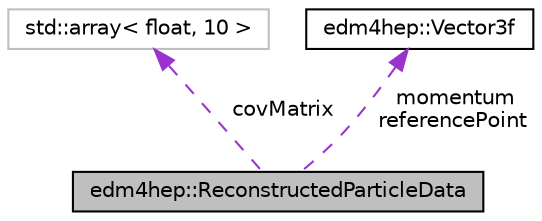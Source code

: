 digraph "edm4hep::ReconstructedParticleData"
{
 // LATEX_PDF_SIZE
  edge [fontname="Helvetica",fontsize="10",labelfontname="Helvetica",labelfontsize="10"];
  node [fontname="Helvetica",fontsize="10",shape=record];
  Node1 [label="edm4hep::ReconstructedParticleData",height=0.2,width=0.4,color="black", fillcolor="grey75", style="filled", fontcolor="black",tooltip="Reconstructed Particle."];
  Node2 -> Node1 [dir="back",color="darkorchid3",fontsize="10",style="dashed",label=" covMatrix" ,fontname="Helvetica"];
  Node2 [label="std::array\< float, 10 \>",height=0.2,width=0.4,color="grey75", fillcolor="white", style="filled",tooltip=" "];
  Node3 -> Node1 [dir="back",color="darkorchid3",fontsize="10",style="dashed",label=" momentum\nreferencePoint" ,fontname="Helvetica"];
  Node3 [label="edm4hep::Vector3f",height=0.2,width=0.4,color="black", fillcolor="white", style="filled",URL="$classedm4hep_1_1_vector3f.html",tooltip=" "];
}
